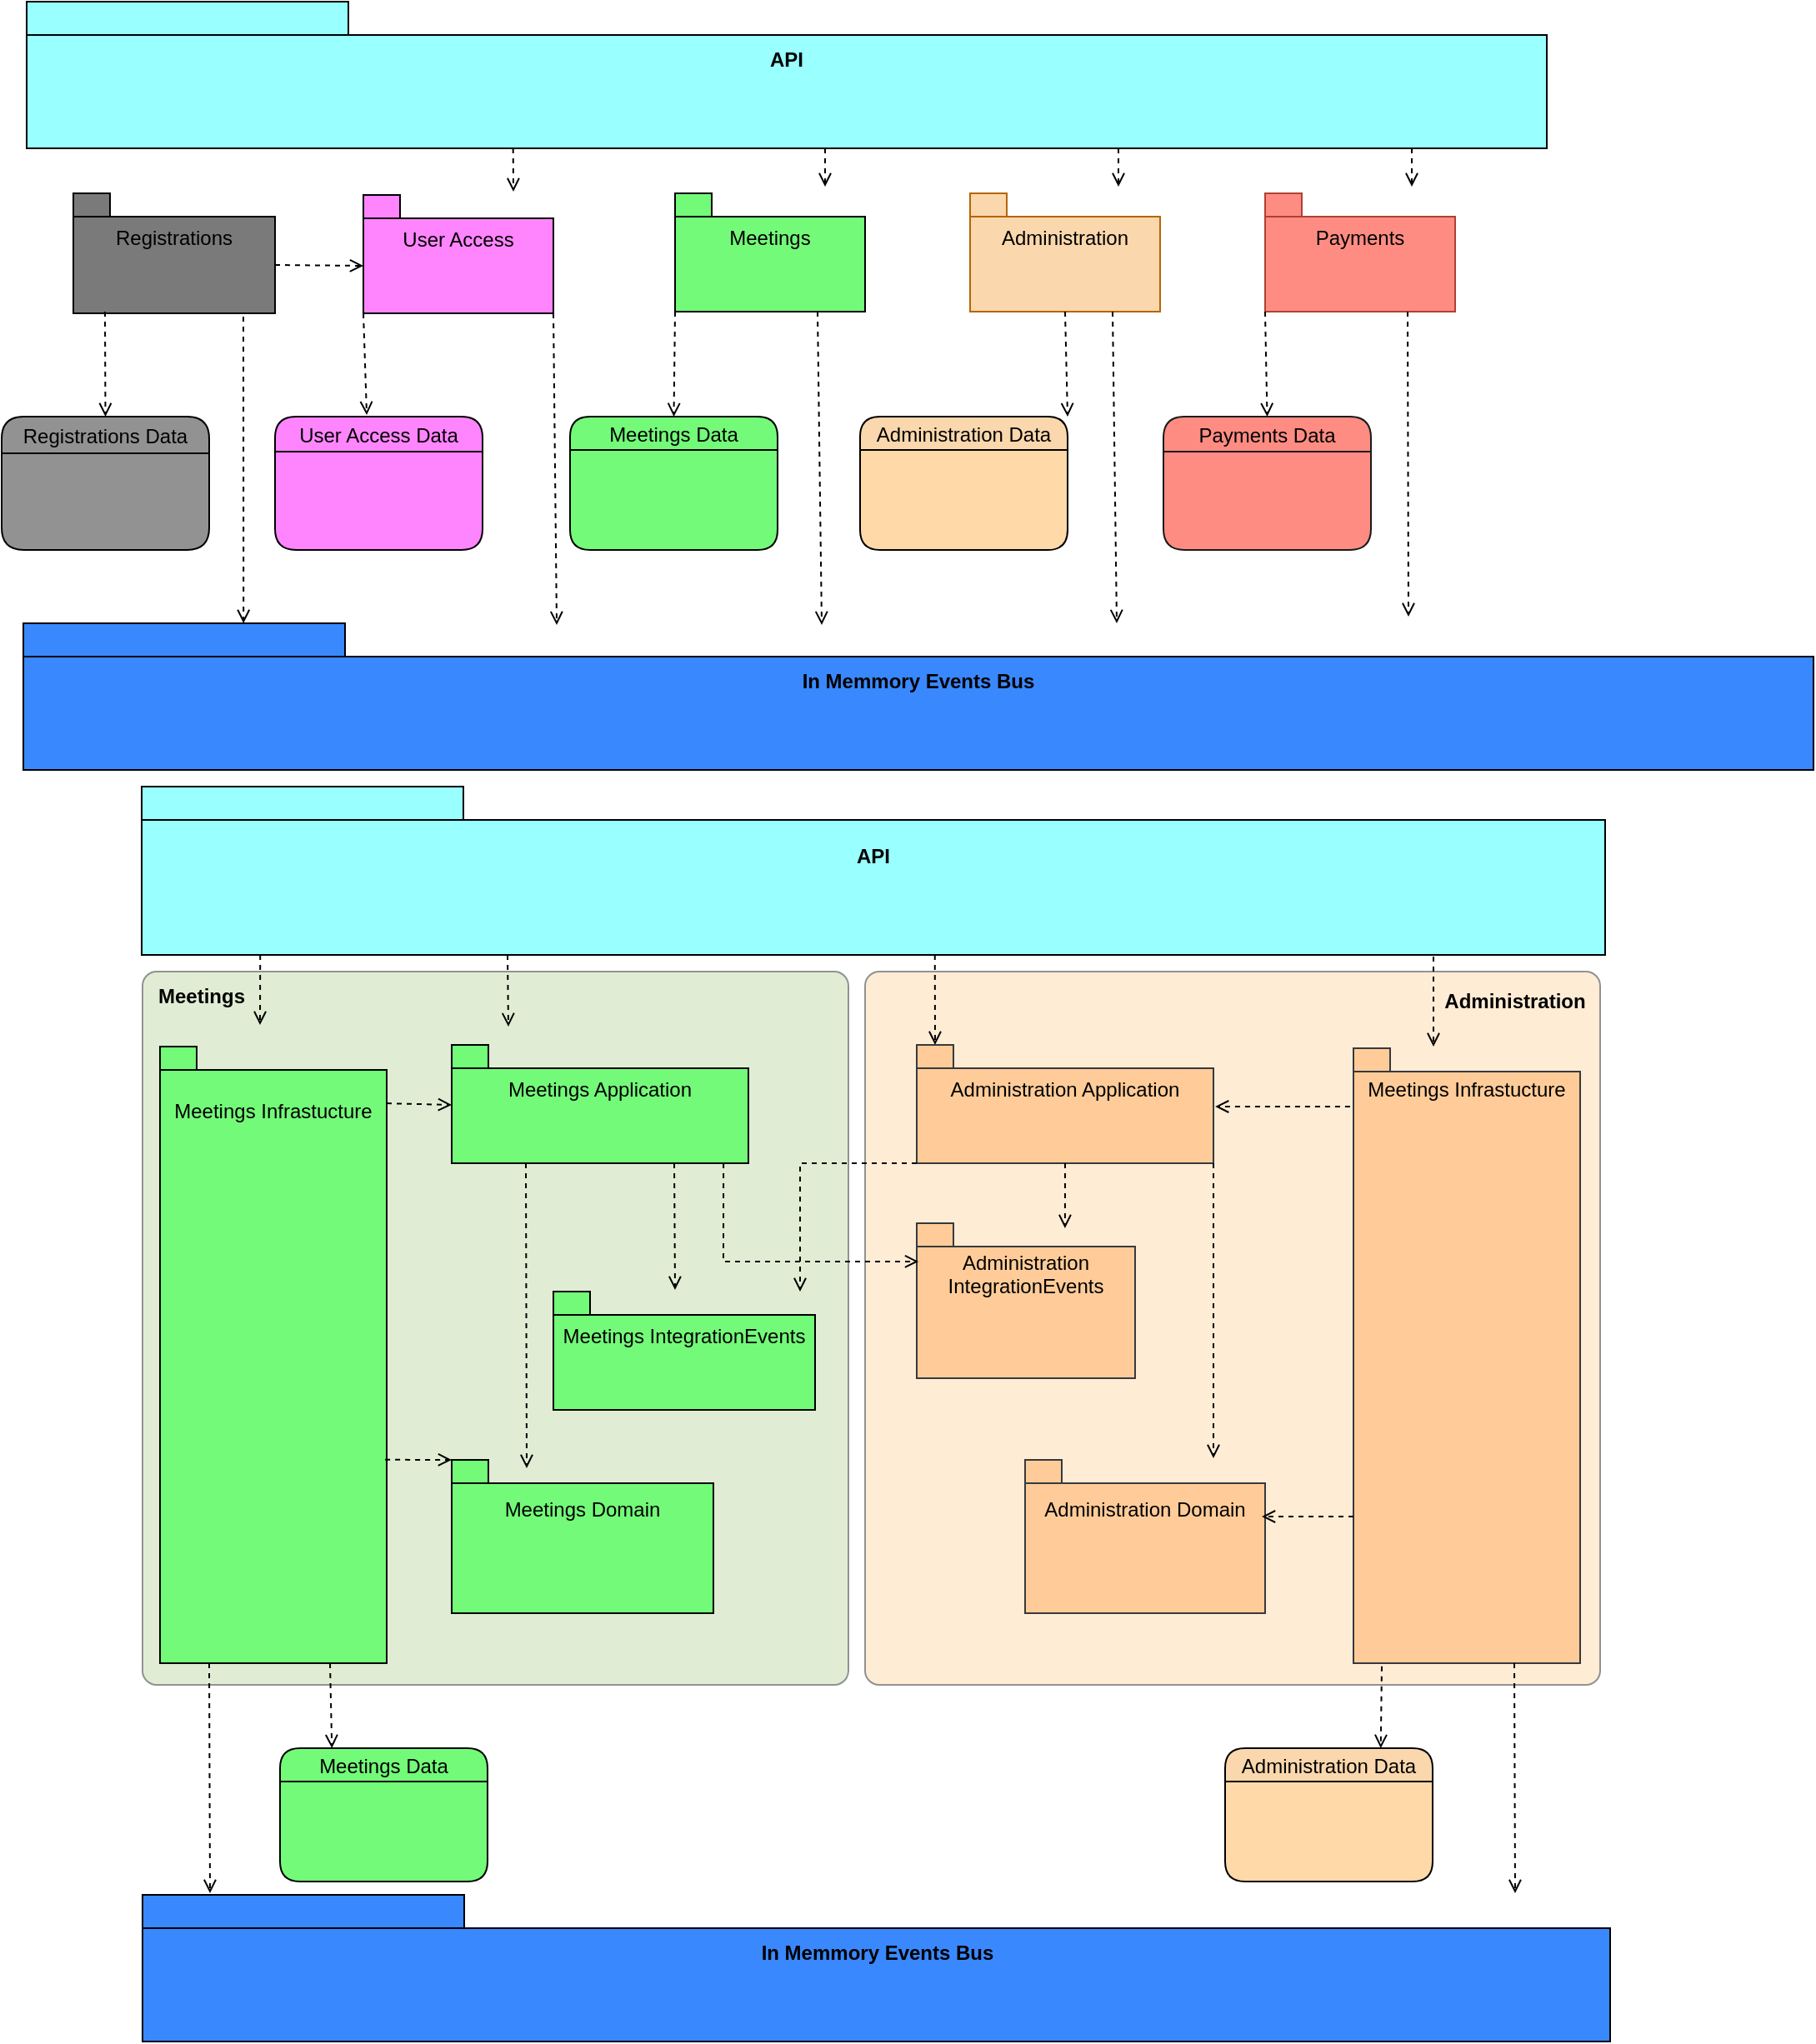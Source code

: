 <mxfile version="28.2.3">
  <diagram name="Trang-1" id="57jaZyN8p_-vunsk_cyo">
    <mxGraphModel dx="2292" dy="1304" grid="0" gridSize="10" guides="1" tooltips="1" connect="1" arrows="1" fold="1" page="0" pageScale="1" pageWidth="827" pageHeight="1169" math="0" shadow="0">
      <root>
        <mxCell id="0" />
        <mxCell id="1" parent="0" />
        <mxCell id="OKDadzuX-dXsfDj11l7Z-1" value="&lt;font&gt;API&lt;/font&gt;&lt;div&gt;&lt;font&gt;&lt;br&gt;&lt;/font&gt;&lt;/div&gt;&lt;div&gt;&lt;br&gt;&lt;/div&gt;" style="shape=folder;fontStyle=1;spacingTop=10;tabWidth=193;tabHeight=20;tabPosition=left;html=1;whiteSpace=wrap;fillColor=#99FFFF;" vertex="1" parent="1">
          <mxGeometry x="-17" y="71" width="912" height="88" as="geometry" />
        </mxCell>
        <mxCell id="OKDadzuX-dXsfDj11l7Z-2" value="&lt;span style=&quot;font-weight: normal;&quot;&gt;Registrations&lt;/span&gt;&lt;div&gt;&lt;span style=&quot;font-weight: normal;&quot;&gt;&lt;br&gt;&lt;/span&gt;&lt;div&gt;&lt;br&gt;&lt;/div&gt;&lt;/div&gt;" style="shape=folder;fontStyle=1;spacingTop=10;tabWidth=22;tabHeight=14;tabPosition=left;html=1;whiteSpace=wrap;fillColor=light-dark(#7a7a7a, #EDEDED);" vertex="1" parent="1">
          <mxGeometry x="11" y="186" width="121" height="72" as="geometry" />
        </mxCell>
        <mxCell id="OKDadzuX-dXsfDj11l7Z-3" value="&lt;div&gt;&lt;div&gt;&lt;span style=&quot;font-weight: 400;&quot;&gt;User Access&lt;/span&gt;&lt;/div&gt;&lt;/div&gt;&lt;div&gt;&lt;span style=&quot;font-weight: 400;&quot;&gt;&lt;br&gt;&lt;/span&gt;&lt;/div&gt;&lt;div&gt;&lt;span style=&quot;font-weight: 400;&quot;&gt;&lt;br&gt;&lt;/span&gt;&lt;/div&gt;" style="shape=folder;fontStyle=1;spacingTop=10;tabWidth=22;tabHeight=14;tabPosition=left;html=1;whiteSpace=wrap;fillColor=light-dark(#ff85ff, #ededed);" vertex="1" parent="1">
          <mxGeometry x="185" y="187" width="114" height="71" as="geometry" />
        </mxCell>
        <mxCell id="OKDadzuX-dXsfDj11l7Z-4" value="&lt;div&gt;&lt;div&gt;&lt;span style=&quot;font-weight: 400;&quot;&gt;Meetings&lt;/span&gt;&lt;/div&gt;&lt;/div&gt;&lt;div&gt;&lt;span style=&quot;font-weight: 400;&quot;&gt;&lt;br&gt;&lt;/span&gt;&lt;/div&gt;&lt;div&gt;&lt;span style=&quot;font-weight: 400;&quot;&gt;&lt;br&gt;&lt;/span&gt;&lt;/div&gt;" style="shape=folder;fontStyle=1;spacingTop=10;tabWidth=22;tabHeight=14;tabPosition=left;html=1;whiteSpace=wrap;fillColor=light-dark(#73fa79, #ededed);" vertex="1" parent="1">
          <mxGeometry x="372" y="186" width="114" height="71" as="geometry" />
        </mxCell>
        <mxCell id="OKDadzuX-dXsfDj11l7Z-5" value="&lt;div&gt;&lt;div&gt;&lt;span style=&quot;font-weight: 400;&quot;&gt;Administration&lt;/span&gt;&lt;/div&gt;&lt;/div&gt;&lt;div&gt;&lt;span style=&quot;font-weight: 400;&quot;&gt;&lt;br&gt;&lt;/span&gt;&lt;/div&gt;&lt;div&gt;&lt;span style=&quot;font-weight: 400;&quot;&gt;&lt;br&gt;&lt;/span&gt;&lt;/div&gt;" style="shape=folder;fontStyle=1;spacingTop=10;tabWidth=22;tabHeight=14;tabPosition=left;html=1;whiteSpace=wrap;fillColor=#fad7ac;strokeColor=#b46504;" vertex="1" parent="1">
          <mxGeometry x="549" y="186" width="114" height="71" as="geometry" />
        </mxCell>
        <mxCell id="OKDadzuX-dXsfDj11l7Z-6" value="&lt;span style=&quot;font-weight: 400;&quot;&gt;Payments&lt;/span&gt;&lt;div&gt;&lt;span style=&quot;font-weight: 400;&quot;&gt;&lt;br&gt;&lt;/span&gt;&lt;/div&gt;&lt;div&gt;&lt;span style=&quot;font-weight: 400;&quot;&gt;&lt;br&gt;&lt;/span&gt;&lt;/div&gt;" style="shape=folder;fontStyle=1;spacingTop=10;tabWidth=22;tabHeight=14;tabPosition=left;html=1;whiteSpace=wrap;fillColor=light-dark(#ff8c82, #9d4545);strokeColor=#ae4132;" vertex="1" parent="1">
          <mxGeometry x="726" y="186" width="114" height="71" as="geometry" />
        </mxCell>
        <mxCell id="OKDadzuX-dXsfDj11l7Z-17" value="Registrations Data" style="swimlane;fontStyle=0;align=center;verticalAlign=middle;childLayout=stackLayout;horizontal=1;startSize=22;horizontalStack=0;resizeParent=0;resizeLast=1;container=0;fontColor=#000000;collapsible=0;rounded=1;arcSize=20;strokeColor=light-dark(#000000,#FF9090);fillColor=light-dark(#929292, #6a6a6a);swimlaneFillColor=light-dark(#929292, #7f7f7f);dropTarget=0;" vertex="1" parent="1">
          <mxGeometry x="-32" y="320" width="124.5" height="80" as="geometry" />
        </mxCell>
        <mxCell id="OKDadzuX-dXsfDj11l7Z-21" value="User Access Data" style="swimlane;fontStyle=0;align=center;verticalAlign=middle;childLayout=stackLayout;horizontal=1;startSize=21;horizontalStack=0;resizeParent=0;resizeLast=1;container=0;fontColor=#000000;collapsible=0;rounded=1;arcSize=20;strokeColor=light-dark(#000000,#FF9090);fillColor=light-dark(#ff85ff, #6a6a6a);swimlaneFillColor=light-dark(#ff85ff, #7f7f7f);dropTarget=0;" vertex="1" parent="1">
          <mxGeometry x="132" y="320" width="124.5" height="80" as="geometry" />
        </mxCell>
        <mxCell id="OKDadzuX-dXsfDj11l7Z-22" value="Meetings Data" style="swimlane;fontStyle=0;align=center;verticalAlign=middle;childLayout=stackLayout;horizontal=1;startSize=20;horizontalStack=0;resizeParent=0;resizeLast=1;container=0;fontColor=#000000;collapsible=0;rounded=1;arcSize=20;strokeColor=light-dark(#000000,#FF9090);fillColor=light-dark(#73fa79, #6a6a6a);swimlaneFillColor=light-dark(#73fa79, #7f7f7f);dropTarget=0;" vertex="1" parent="1">
          <mxGeometry x="309" y="320" width="124.5" height="80" as="geometry" />
        </mxCell>
        <mxCell id="OKDadzuX-dXsfDj11l7Z-23" value="Administration Data" style="swimlane;fontStyle=0;align=center;verticalAlign=middle;childLayout=stackLayout;horizontal=1;startSize=20;horizontalStack=0;resizeParent=0;resizeLast=1;container=0;collapsible=0;rounded=1;arcSize=20;strokeColor=light-dark(#000000, #c98531);fillColor=#fad7ac;swimlaneFillColor=light-dark(#ffd9a8, #7f7f7f);dropTarget=0;" vertex="1" parent="1">
          <mxGeometry x="483" y="320" width="124.5" height="80" as="geometry" />
        </mxCell>
        <mxCell id="OKDadzuX-dXsfDj11l7Z-24" value="Payments Data" style="swimlane;fontStyle=0;align=center;verticalAlign=middle;childLayout=stackLayout;horizontal=1;startSize=21;horizontalStack=0;resizeParent=0;resizeLast=1;container=0;collapsible=0;rounded=1;arcSize=20;strokeColor=light-dark(#1A1A1A,#C98531);fillColor=light-dark(#ff8c82, #4b2d08);swimlaneFillColor=light-dark(#ff8c82, #7F7F7F);dropTarget=0;" vertex="1" parent="1">
          <mxGeometry x="665" y="320" width="124.5" height="80" as="geometry" />
        </mxCell>
        <mxCell id="OKDadzuX-dXsfDj11l7Z-25" value="" style="endArrow=open;html=1;rounded=0;exitX=0.32;exitY=1;exitDx=0;exitDy=0;exitPerimeter=0;dashed=1;endFill=0;" edge="1" parent="1" source="OKDadzuX-dXsfDj11l7Z-1">
          <mxGeometry width="50" height="50" relative="1" as="geometry">
            <mxPoint x="355" y="425" as="sourcePoint" />
            <mxPoint x="275" y="185" as="targetPoint" />
          </mxGeometry>
        </mxCell>
        <mxCell id="OKDadzuX-dXsfDj11l7Z-26" value="" style="endArrow=open;html=1;rounded=0;dashed=1;endFill=0;" edge="1" parent="1">
          <mxGeometry width="50" height="50" relative="1" as="geometry">
            <mxPoint x="462" y="159" as="sourcePoint" />
            <mxPoint x="462" y="182" as="targetPoint" />
          </mxGeometry>
        </mxCell>
        <mxCell id="OKDadzuX-dXsfDj11l7Z-27" value="" style="endArrow=open;html=1;rounded=0;dashed=1;endFill=0;" edge="1" parent="1">
          <mxGeometry width="50" height="50" relative="1" as="geometry">
            <mxPoint x="638" y="159" as="sourcePoint" />
            <mxPoint x="638" y="182" as="targetPoint" />
          </mxGeometry>
        </mxCell>
        <mxCell id="OKDadzuX-dXsfDj11l7Z-28" value="" style="endArrow=open;html=1;rounded=0;dashed=1;endFill=0;" edge="1" parent="1">
          <mxGeometry width="50" height="50" relative="1" as="geometry">
            <mxPoint x="814" y="159" as="sourcePoint" />
            <mxPoint x="814" y="182" as="targetPoint" />
          </mxGeometry>
        </mxCell>
        <mxCell id="OKDadzuX-dXsfDj11l7Z-29" value="" style="endArrow=open;html=1;rounded=0;exitX=0.157;exitY=0.986;exitDx=0;exitDy=0;exitPerimeter=0;dashed=1;endFill=0;entryX=0.5;entryY=0;entryDx=0;entryDy=0;" edge="1" parent="1" source="OKDadzuX-dXsfDj11l7Z-2" target="OKDadzuX-dXsfDj11l7Z-17">
          <mxGeometry width="50" height="50" relative="1" as="geometry">
            <mxPoint x="30" y="264" as="sourcePoint" />
            <mxPoint x="30" y="290" as="targetPoint" />
          </mxGeometry>
        </mxCell>
        <mxCell id="OKDadzuX-dXsfDj11l7Z-30" value="&lt;div&gt;In Memmory Events Bus&lt;/div&gt;&lt;div&gt;&lt;br&gt;&lt;/div&gt;&lt;div&gt;&lt;br&gt;&lt;/div&gt;" style="shape=folder;fontStyle=1;spacingTop=10;tabWidth=193;tabHeight=20;tabPosition=left;html=1;whiteSpace=wrap;fillColor=light-dark(#3a88fe, #003737);" vertex="1" parent="1">
          <mxGeometry x="-19" y="444" width="1074" height="88" as="geometry" />
        </mxCell>
        <mxCell id="OKDadzuX-dXsfDj11l7Z-31" value="" style="endArrow=open;html=1;rounded=0;exitX=0.157;exitY=0.986;exitDx=0;exitDy=0;exitPerimeter=0;dashed=1;endFill=0;entryX=0.123;entryY=0;entryDx=0;entryDy=0;entryPerimeter=0;" edge="1" parent="1" target="OKDadzuX-dXsfDj11l7Z-30">
          <mxGeometry width="50" height="50" relative="1" as="geometry">
            <mxPoint x="113" y="260" as="sourcePoint" />
            <mxPoint x="113" y="428" as="targetPoint" />
          </mxGeometry>
        </mxCell>
        <mxCell id="OKDadzuX-dXsfDj11l7Z-32" value="" style="endArrow=open;html=1;rounded=0;exitX=0;exitY=0;exitDx=121;exitDy=43;exitPerimeter=0;dashed=1;endFill=0;entryX=0;entryY=0;entryDx=0;entryDy=42.5;entryPerimeter=0;" edge="1" parent="1" source="OKDadzuX-dXsfDj11l7Z-2" target="OKDadzuX-dXsfDj11l7Z-3">
          <mxGeometry width="50" height="50" relative="1" as="geometry">
            <mxPoint x="157" y="217" as="sourcePoint" />
            <mxPoint x="157" y="243" as="targetPoint" />
          </mxGeometry>
        </mxCell>
        <mxCell id="OKDadzuX-dXsfDj11l7Z-33" value="" style="endArrow=open;html=1;rounded=0;exitX=0;exitY=0;exitDx=0;exitDy=71;exitPerimeter=0;dashed=1;endFill=0;entryX=0.442;entryY=-0.012;entryDx=0;entryDy=0;entryPerimeter=0;" edge="1" parent="1" source="OKDadzuX-dXsfDj11l7Z-3" target="OKDadzuX-dXsfDj11l7Z-21">
          <mxGeometry width="50" height="50" relative="1" as="geometry">
            <mxPoint x="309" y="230" as="sourcePoint" />
            <mxPoint x="372" y="230" as="targetPoint" />
          </mxGeometry>
        </mxCell>
        <mxCell id="OKDadzuX-dXsfDj11l7Z-34" value="" style="endArrow=open;html=1;rounded=0;exitX=0;exitY=0;exitDx=0;exitDy=71;exitPerimeter=0;dashed=1;endFill=0;entryX=0.5;entryY=0;entryDx=0;entryDy=0;" edge="1" parent="1" source="OKDadzuX-dXsfDj11l7Z-4" target="OKDadzuX-dXsfDj11l7Z-22">
          <mxGeometry width="50" height="50" relative="1" as="geometry">
            <mxPoint x="377" y="271" as="sourcePoint" />
            <mxPoint x="440" y="271" as="targetPoint" />
          </mxGeometry>
        </mxCell>
        <mxCell id="OKDadzuX-dXsfDj11l7Z-35" value="" style="endArrow=open;html=1;rounded=0;exitX=0;exitY=0;exitDx=114;exitDy=71;exitPerimeter=0;dashed=1;endFill=0;" edge="1" parent="1" source="OKDadzuX-dXsfDj11l7Z-3">
          <mxGeometry width="50" height="50" relative="1" as="geometry">
            <mxPoint x="308" y="258" as="sourcePoint" />
            <mxPoint x="301" y="445" as="targetPoint" />
          </mxGeometry>
        </mxCell>
        <mxCell id="OKDadzuX-dXsfDj11l7Z-36" value="" style="endArrow=open;html=1;rounded=0;exitX=0.75;exitY=1;exitDx=0;exitDy=0;exitPerimeter=0;dashed=1;endFill=0;" edge="1" parent="1" source="OKDadzuX-dXsfDj11l7Z-4">
          <mxGeometry width="50" height="50" relative="1" as="geometry">
            <mxPoint x="506" y="263" as="sourcePoint" />
            <mxPoint x="460" y="445" as="targetPoint" />
          </mxGeometry>
        </mxCell>
        <mxCell id="OKDadzuX-dXsfDj11l7Z-37" value="" style="endArrow=open;html=1;rounded=0;exitX=0.5;exitY=1;exitDx=0;exitDy=0;exitPerimeter=0;dashed=1;endFill=0;entryX=1;entryY=0;entryDx=0;entryDy=0;" edge="1" parent="1" source="OKDadzuX-dXsfDj11l7Z-5" target="OKDadzuX-dXsfDj11l7Z-23">
          <mxGeometry width="50" height="50" relative="1" as="geometry">
            <mxPoint x="595" y="262" as="sourcePoint" />
            <mxPoint x="594" y="325" as="targetPoint" />
          </mxGeometry>
        </mxCell>
        <mxCell id="OKDadzuX-dXsfDj11l7Z-38" value="" style="endArrow=open;html=1;rounded=0;exitX=0.75;exitY=1;exitDx=0;exitDy=0;exitPerimeter=0;dashed=1;endFill=0;" edge="1" parent="1" source="OKDadzuX-dXsfDj11l7Z-5">
          <mxGeometry width="50" height="50" relative="1" as="geometry">
            <mxPoint x="641" y="258" as="sourcePoint" />
            <mxPoint x="637" y="444" as="targetPoint" />
          </mxGeometry>
        </mxCell>
        <mxCell id="OKDadzuX-dXsfDj11l7Z-39" value="" style="endArrow=open;html=1;rounded=0;exitX=0;exitY=0;exitDx=0;exitDy=71;exitPerimeter=0;dashed=1;endFill=0;entryX=0.5;entryY=0;entryDx=0;entryDy=0;" edge="1" parent="1" source="OKDadzuX-dXsfDj11l7Z-6" target="OKDadzuX-dXsfDj11l7Z-24">
          <mxGeometry width="50" height="50" relative="1" as="geometry">
            <mxPoint x="726" y="258" as="sourcePoint" />
            <mxPoint x="728" y="321" as="targetPoint" />
          </mxGeometry>
        </mxCell>
        <mxCell id="OKDadzuX-dXsfDj11l7Z-40" value="" style="endArrow=open;html=1;rounded=0;exitX=0.75;exitY=1;exitDx=0;exitDy=0;exitPerimeter=0;dashed=1;endFill=0;" edge="1" parent="1" source="OKDadzuX-dXsfDj11l7Z-6">
          <mxGeometry width="50" height="50" relative="1" as="geometry">
            <mxPoint x="827" y="270" as="sourcePoint" />
            <mxPoint x="812" y="440" as="targetPoint" />
          </mxGeometry>
        </mxCell>
        <mxCell id="OKDadzuX-dXsfDj11l7Z-41" value="&lt;font&gt;API&lt;/font&gt;&lt;div&gt;&lt;font&gt;&lt;br&gt;&lt;/font&gt;&lt;/div&gt;&lt;div&gt;&lt;br&gt;&lt;/div&gt;" style="shape=folder;fontStyle=1;spacingTop=10;tabWidth=193;tabHeight=20;tabPosition=left;html=1;whiteSpace=wrap;fillColor=#99FFFF;" vertex="1" parent="1">
          <mxGeometry x="52" y="542" width="878" height="101" as="geometry" />
        </mxCell>
        <mxCell id="OKDadzuX-dXsfDj11l7Z-43" value="" style="rounded=1;whiteSpace=wrap;html=1;arcSize=2;fillColor=light-dark(#e0edd4, #1F2F1E);strokeColor=light-dark(#919191, #446e2c);" vertex="1" parent="1">
          <mxGeometry x="52.5" y="653" width="423.5" height="428" as="geometry" />
        </mxCell>
        <mxCell id="OKDadzuX-dXsfDj11l7Z-46" value="" style="rounded=1;whiteSpace=wrap;html=1;arcSize=2;fillColor=light-dark(#ffecd5, #5e3206);strokeColor=light-dark(#919191, #babdc0);" vertex="1" parent="1">
          <mxGeometry x="486" y="653" width="441" height="428" as="geometry" />
        </mxCell>
        <mxCell id="OKDadzuX-dXsfDj11l7Z-47" value="&lt;div&gt;&lt;div&gt;&lt;span style=&quot;font-weight: 400;&quot;&gt;Meetings Infrastucture&lt;/span&gt;&lt;/div&gt;&lt;/div&gt;&lt;div&gt;&lt;span style=&quot;font-weight: 400;&quot;&gt;&lt;br&gt;&lt;/span&gt;&lt;/div&gt;&lt;div&gt;&lt;span style=&quot;font-weight: 400;&quot;&gt;&lt;br&gt;&lt;/span&gt;&lt;/div&gt;&lt;div&gt;&lt;span style=&quot;font-weight: 400;&quot;&gt;&lt;br&gt;&lt;/span&gt;&lt;/div&gt;&lt;div&gt;&lt;span style=&quot;font-weight: 400;&quot;&gt;&lt;br&gt;&lt;/span&gt;&lt;/div&gt;&lt;div&gt;&lt;span style=&quot;font-weight: 400;&quot;&gt;&lt;br&gt;&lt;/span&gt;&lt;/div&gt;&lt;div&gt;&lt;span style=&quot;font-weight: 400;&quot;&gt;&lt;br&gt;&lt;/span&gt;&lt;/div&gt;&lt;div&gt;&lt;span style=&quot;font-weight: 400;&quot;&gt;&lt;br&gt;&lt;/span&gt;&lt;/div&gt;&lt;div&gt;&lt;span style=&quot;font-weight: 400;&quot;&gt;&lt;br&gt;&lt;/span&gt;&lt;/div&gt;&lt;div&gt;&lt;span style=&quot;font-weight: 400;&quot;&gt;&lt;br&gt;&lt;/span&gt;&lt;/div&gt;&lt;div&gt;&lt;span style=&quot;font-weight: 400;&quot;&gt;&lt;br&gt;&lt;/span&gt;&lt;/div&gt;&lt;div&gt;&lt;span style=&quot;font-weight: 400;&quot;&gt;&lt;br&gt;&lt;/span&gt;&lt;/div&gt;&lt;div&gt;&lt;span style=&quot;font-weight: 400;&quot;&gt;&lt;br&gt;&lt;/span&gt;&lt;/div&gt;&lt;div&gt;&lt;span style=&quot;font-weight: 400;&quot;&gt;&lt;br&gt;&lt;/span&gt;&lt;/div&gt;&lt;div&gt;&lt;span style=&quot;font-weight: 400;&quot;&gt;&lt;br&gt;&lt;/span&gt;&lt;/div&gt;&lt;div&gt;&lt;span style=&quot;font-weight: 400;&quot;&gt;&lt;br&gt;&lt;/span&gt;&lt;/div&gt;&lt;div&gt;&lt;span style=&quot;font-weight: 400;&quot;&gt;&lt;br&gt;&lt;/span&gt;&lt;/div&gt;&lt;div&gt;&lt;span style=&quot;font-weight: 400;&quot;&gt;&lt;br&gt;&lt;/span&gt;&lt;/div&gt;&lt;div&gt;&lt;span style=&quot;font-weight: 400;&quot;&gt;&lt;br&gt;&lt;/span&gt;&lt;/div&gt;&lt;div&gt;&lt;span style=&quot;font-weight: 400;&quot;&gt;&lt;br&gt;&lt;/span&gt;&lt;/div&gt;&lt;div&gt;&lt;span style=&quot;font-weight: 400;&quot;&gt;&lt;br&gt;&lt;/span&gt;&lt;/div&gt;&lt;div&gt;&lt;span style=&quot;font-weight: 400;&quot;&gt;&lt;br&gt;&lt;/span&gt;&lt;/div&gt;" style="shape=folder;fontStyle=1;spacingTop=10;tabWidth=22;tabHeight=14;tabPosition=left;html=1;whiteSpace=wrap;fillColor=light-dark(#73fa79, #ededed);" vertex="1" parent="1">
          <mxGeometry x="63" y="698" width="136" height="370" as="geometry" />
        </mxCell>
        <mxCell id="OKDadzuX-dXsfDj11l7Z-48" value="&lt;div&gt;&lt;div&gt;&lt;span style=&quot;font-weight: 400;&quot;&gt;Meetings Application&lt;/span&gt;&lt;/div&gt;&lt;/div&gt;&lt;div&gt;&lt;span style=&quot;font-weight: 400;&quot;&gt;&lt;br&gt;&lt;/span&gt;&lt;/div&gt;&lt;div&gt;&lt;span style=&quot;font-weight: 400;&quot;&gt;&lt;br&gt;&lt;/span&gt;&lt;/div&gt;" style="shape=folder;fontStyle=1;spacingTop=10;tabWidth=22;tabHeight=14;tabPosition=left;html=1;whiteSpace=wrap;fillColor=light-dark(#73fa79, #ededed);" vertex="1" parent="1">
          <mxGeometry x="238" y="697" width="178" height="71" as="geometry" />
        </mxCell>
        <mxCell id="OKDadzuX-dXsfDj11l7Z-49" value="" style="endArrow=open;html=1;rounded=0;exitX=1;exitY=0.092;exitDx=0;exitDy=0;exitPerimeter=0;dashed=1;endFill=0;" edge="1" parent="1" source="OKDadzuX-dXsfDj11l7Z-47">
          <mxGeometry width="50" height="50" relative="1" as="geometry">
            <mxPoint x="397" y="721" as="sourcePoint" />
            <mxPoint x="238" y="733" as="targetPoint" />
          </mxGeometry>
        </mxCell>
        <mxCell id="OKDadzuX-dXsfDj11l7Z-50" value="&lt;div&gt;&lt;div&gt;&lt;span style=&quot;font-weight: 400;&quot;&gt;Meetings IntegrationEvents&lt;/span&gt;&lt;/div&gt;&lt;/div&gt;&lt;div&gt;&lt;span style=&quot;font-weight: 400;&quot;&gt;&lt;br&gt;&lt;/span&gt;&lt;/div&gt;&lt;div&gt;&lt;span style=&quot;font-weight: 400;&quot;&gt;&lt;br&gt;&lt;/span&gt;&lt;/div&gt;" style="shape=folder;fontStyle=1;spacingTop=10;tabWidth=22;tabHeight=14;tabPosition=left;html=1;whiteSpace=wrap;fillColor=light-dark(#73fa79, #ededed);" vertex="1" parent="1">
          <mxGeometry x="299" y="845" width="157" height="71" as="geometry" />
        </mxCell>
        <mxCell id="OKDadzuX-dXsfDj11l7Z-51" value="&lt;div&gt;&lt;div&gt;&lt;span style=&quot;font-weight: 400;&quot;&gt;Meetings Domain&lt;/span&gt;&lt;/div&gt;&lt;/div&gt;&lt;div&gt;&lt;span style=&quot;font-weight: 400;&quot;&gt;&lt;br&gt;&lt;/span&gt;&lt;/div&gt;&lt;div&gt;&lt;span style=&quot;font-weight: 400;&quot;&gt;&lt;br&gt;&lt;/span&gt;&lt;/div&gt;&lt;div&gt;&lt;span style=&quot;font-weight: 400;&quot;&gt;&lt;br&gt;&lt;/span&gt;&lt;/div&gt;" style="shape=folder;fontStyle=1;spacingTop=10;tabWidth=22;tabHeight=14;tabPosition=left;html=1;whiteSpace=wrap;fillColor=light-dark(#73fa79, #ededed);" vertex="1" parent="1">
          <mxGeometry x="238" y="946" width="157" height="92" as="geometry" />
        </mxCell>
        <mxCell id="OKDadzuX-dXsfDj11l7Z-52" value="Meetings Data" style="swimlane;fontStyle=0;align=center;verticalAlign=middle;childLayout=stackLayout;horizontal=1;startSize=20;horizontalStack=0;resizeParent=0;resizeLast=1;container=0;fontColor=#000000;collapsible=0;rounded=1;arcSize=20;strokeColor=light-dark(#000000,#FF9090);fillColor=light-dark(#73fa79, #6a6a6a);swimlaneFillColor=light-dark(#73fa79, #7f7f7f);dropTarget=0;" vertex="1" parent="1">
          <mxGeometry x="135" y="1119" width="124.5" height="80" as="geometry" />
        </mxCell>
        <mxCell id="OKDadzuX-dXsfDj11l7Z-53" value="&lt;div&gt;&lt;div&gt;&lt;span style=&quot;font-weight: 400;&quot;&gt;Administration Application&lt;/span&gt;&lt;/div&gt;&lt;/div&gt;&lt;div&gt;&lt;span style=&quot;font-weight: 400;&quot;&gt;&lt;br&gt;&lt;/span&gt;&lt;/div&gt;&lt;div&gt;&lt;span style=&quot;font-weight: 400;&quot;&gt;&lt;br&gt;&lt;/span&gt;&lt;/div&gt;" style="shape=folder;fontStyle=1;spacingTop=10;tabWidth=22;tabHeight=14;tabPosition=left;html=1;whiteSpace=wrap;fillColor=#ffcc99;strokeColor=#36393d;" vertex="1" parent="1">
          <mxGeometry x="517" y="697" width="178" height="71" as="geometry" />
        </mxCell>
        <mxCell id="OKDadzuX-dXsfDj11l7Z-54" value="&lt;div&gt;&lt;div&gt;&lt;span style=&quot;font-weight: 400;&quot;&gt;&lt;br&gt;&lt;/span&gt;&lt;/div&gt;&lt;div&gt;&lt;span style=&quot;font-weight: 400;&quot;&gt;Administration Integration&lt;/span&gt;&lt;span style=&quot;font-weight: 400;&quot;&gt;Events&lt;/span&gt;&lt;/div&gt;&lt;/div&gt;&lt;div&gt;&lt;span style=&quot;font-weight: 400;&quot;&gt;&lt;br&gt;&lt;/span&gt;&lt;/div&gt;&lt;div&gt;&lt;span style=&quot;font-weight: 400;&quot;&gt;&lt;br&gt;&lt;/span&gt;&lt;/div&gt;&lt;div&gt;&lt;span style=&quot;font-weight: 400;&quot;&gt;&lt;br&gt;&lt;/span&gt;&lt;/div&gt;&lt;div&gt;&lt;span style=&quot;font-weight: 400;&quot;&gt;&lt;br&gt;&lt;/span&gt;&lt;/div&gt;" style="shape=folder;fontStyle=1;spacingTop=10;tabWidth=22;tabHeight=14;tabPosition=left;html=1;whiteSpace=wrap;fillColor=#ffcc99;strokeColor=#36393d;" vertex="1" parent="1">
          <mxGeometry x="517" y="804" width="131" height="93" as="geometry" />
        </mxCell>
        <mxCell id="OKDadzuX-dXsfDj11l7Z-57" value="&lt;div&gt;&lt;div&gt;&lt;span style=&quot;font-weight: 400;&quot;&gt;Administration Domain&lt;/span&gt;&lt;/div&gt;&lt;/div&gt;&lt;div&gt;&lt;span style=&quot;font-weight: 400;&quot;&gt;&lt;br&gt;&lt;/span&gt;&lt;/div&gt;&lt;div&gt;&lt;span style=&quot;font-weight: 400;&quot;&gt;&lt;br&gt;&lt;/span&gt;&lt;/div&gt;&lt;div&gt;&lt;span style=&quot;font-weight: 400;&quot;&gt;&lt;br&gt;&lt;/span&gt;&lt;/div&gt;" style="shape=folder;fontStyle=1;spacingTop=10;tabWidth=22;tabHeight=14;tabPosition=left;html=1;whiteSpace=wrap;fillColor=#ffcc99;strokeColor=#36393d;" vertex="1" parent="1">
          <mxGeometry x="582" y="946" width="144" height="92" as="geometry" />
        </mxCell>
        <mxCell id="OKDadzuX-dXsfDj11l7Z-58" value="&lt;div&gt;&lt;div&gt;&lt;span style=&quot;font-weight: 400;&quot;&gt;Meetings Infrastucture&lt;/span&gt;&lt;/div&gt;&lt;/div&gt;&lt;div&gt;&lt;span style=&quot;font-weight: 400;&quot;&gt;&lt;br&gt;&lt;/span&gt;&lt;/div&gt;&lt;div&gt;&lt;span style=&quot;font-weight: 400;&quot;&gt;&lt;br&gt;&lt;/span&gt;&lt;/div&gt;&lt;div&gt;&lt;span style=&quot;font-weight: 400;&quot;&gt;&lt;br&gt;&lt;/span&gt;&lt;/div&gt;&lt;div&gt;&lt;span style=&quot;font-weight: 400;&quot;&gt;&lt;br&gt;&lt;/span&gt;&lt;/div&gt;&lt;div&gt;&lt;span style=&quot;font-weight: 400;&quot;&gt;&lt;br&gt;&lt;/span&gt;&lt;/div&gt;&lt;div&gt;&lt;span style=&quot;font-weight: 400;&quot;&gt;&lt;br&gt;&lt;/span&gt;&lt;/div&gt;&lt;div&gt;&lt;span style=&quot;font-weight: 400;&quot;&gt;&lt;br&gt;&lt;/span&gt;&lt;/div&gt;&lt;div&gt;&lt;span style=&quot;font-weight: 400;&quot;&gt;&lt;br&gt;&lt;/span&gt;&lt;/div&gt;&lt;div&gt;&lt;span style=&quot;font-weight: 400;&quot;&gt;&lt;br&gt;&lt;/span&gt;&lt;/div&gt;&lt;div&gt;&lt;span style=&quot;font-weight: 400;&quot;&gt;&lt;br&gt;&lt;/span&gt;&lt;/div&gt;&lt;div&gt;&lt;span style=&quot;font-weight: 400;&quot;&gt;&lt;br&gt;&lt;/span&gt;&lt;/div&gt;&lt;div&gt;&lt;span style=&quot;font-weight: 400;&quot;&gt;&lt;br&gt;&lt;/span&gt;&lt;/div&gt;&lt;div&gt;&lt;span style=&quot;font-weight: 400;&quot;&gt;&lt;br&gt;&lt;/span&gt;&lt;/div&gt;&lt;div&gt;&lt;span style=&quot;font-weight: 400;&quot;&gt;&lt;br&gt;&lt;/span&gt;&lt;/div&gt;&lt;div&gt;&lt;span style=&quot;font-weight: 400;&quot;&gt;&lt;br&gt;&lt;/span&gt;&lt;/div&gt;&lt;div&gt;&lt;span style=&quot;font-weight: 400;&quot;&gt;&lt;br&gt;&lt;/span&gt;&lt;/div&gt;&lt;div&gt;&lt;span style=&quot;font-weight: 400;&quot;&gt;&lt;br&gt;&lt;/span&gt;&lt;/div&gt;&lt;div&gt;&lt;span style=&quot;font-weight: 400;&quot;&gt;&lt;br&gt;&lt;/span&gt;&lt;/div&gt;&lt;div&gt;&lt;span style=&quot;font-weight: 400;&quot;&gt;&lt;br&gt;&lt;/span&gt;&lt;/div&gt;&lt;div&gt;&lt;span style=&quot;font-weight: 400;&quot;&gt;&lt;br&gt;&lt;/span&gt;&lt;/div&gt;&lt;div&gt;&lt;span style=&quot;font-weight: 400;&quot;&gt;&lt;br&gt;&lt;/span&gt;&lt;/div&gt;&lt;div&gt;&lt;span style=&quot;font-weight: 400;&quot;&gt;&lt;br&gt;&lt;/span&gt;&lt;/div&gt;&lt;div&gt;&lt;span style=&quot;font-weight: 400;&quot;&gt;&lt;br&gt;&lt;/span&gt;&lt;/div&gt;" style="shape=folder;fontStyle=1;spacingTop=10;tabWidth=22;tabHeight=14;tabPosition=left;html=1;whiteSpace=wrap;fillColor=#ffcc99;strokeColor=#36393d;" vertex="1" parent="1">
          <mxGeometry x="779" y="699" width="136" height="369" as="geometry" />
        </mxCell>
        <mxCell id="OKDadzuX-dXsfDj11l7Z-59" value="&lt;b&gt;Meetings&lt;/b&gt;" style="text;html=1;align=center;verticalAlign=middle;whiteSpace=wrap;rounded=0;" vertex="1" parent="1">
          <mxGeometry x="58" y="653" width="60" height="30" as="geometry" />
        </mxCell>
        <mxCell id="OKDadzuX-dXsfDj11l7Z-60" value="" style="endArrow=open;html=1;rounded=0;exitX=0.25;exitY=1;exitDx=0;exitDy=0;exitPerimeter=0;dashed=1;endFill=0;" edge="1" parent="1" source="OKDadzuX-dXsfDj11l7Z-48">
          <mxGeometry width="50" height="50" relative="1" as="geometry">
            <mxPoint x="209" y="742" as="sourcePoint" />
            <mxPoint x="283" y="951" as="targetPoint" />
          </mxGeometry>
        </mxCell>
        <mxCell id="OKDadzuX-dXsfDj11l7Z-61" value="" style="endArrow=open;html=1;rounded=0;exitX=0.993;exitY=0.67;exitDx=0;exitDy=0;exitPerimeter=0;dashed=1;endFill=0;entryX=0;entryY=0;entryDx=0;entryDy=0;entryPerimeter=0;" edge="1" parent="1" source="OKDadzuX-dXsfDj11l7Z-47" target="OKDadzuX-dXsfDj11l7Z-51">
          <mxGeometry width="50" height="50" relative="1" as="geometry">
            <mxPoint x="209" y="742" as="sourcePoint" />
            <mxPoint x="248" y="743" as="targetPoint" />
          </mxGeometry>
        </mxCell>
        <mxCell id="OKDadzuX-dXsfDj11l7Z-62" value="" style="endArrow=open;html=1;rounded=0;exitX=0.081;exitY=1;exitDx=0;exitDy=0;exitPerimeter=0;dashed=1;endFill=0;" edge="1" parent="1" source="OKDadzuX-dXsfDj11l7Z-41">
          <mxGeometry width="50" height="50" relative="1" as="geometry">
            <mxPoint x="209" y="742" as="sourcePoint" />
            <mxPoint x="123" y="685" as="targetPoint" />
          </mxGeometry>
        </mxCell>
        <mxCell id="OKDadzuX-dXsfDj11l7Z-63" value="" style="endArrow=open;html=1;rounded=0;exitX=0.25;exitY=1;exitDx=0;exitDy=0;exitPerimeter=0;dashed=1;endFill=0;" edge="1" parent="1" source="OKDadzuX-dXsfDj11l7Z-41">
          <mxGeometry width="50" height="50" relative="1" as="geometry">
            <mxPoint x="279" y="645" as="sourcePoint" />
            <mxPoint x="272" y="686" as="targetPoint" />
          </mxGeometry>
        </mxCell>
        <mxCell id="OKDadzuX-dXsfDj11l7Z-64" value="" style="endArrow=open;html=1;rounded=0;exitX=0.75;exitY=1;exitDx=0;exitDy=0;exitPerimeter=0;dashed=1;endFill=0;" edge="1" parent="1" source="OKDadzuX-dXsfDj11l7Z-48">
          <mxGeometry width="50" height="50" relative="1" as="geometry">
            <mxPoint x="361" y="778" as="sourcePoint" />
            <mxPoint x="372" y="844" as="targetPoint" />
          </mxGeometry>
        </mxCell>
        <mxCell id="OKDadzuX-dXsfDj11l7Z-65" value="" style="endArrow=open;html=1;rounded=0;exitX=0.916;exitY=1;exitDx=0;exitDy=0;exitPerimeter=0;dashed=1;endFill=0;edgeStyle=orthogonalEdgeStyle;entryX=0.008;entryY=0.247;entryDx=0;entryDy=0;entryPerimeter=0;" edge="1" parent="1" source="OKDadzuX-dXsfDj11l7Z-48" target="OKDadzuX-dXsfDj11l7Z-54">
          <mxGeometry width="50" height="50" relative="1" as="geometry">
            <mxPoint x="382" y="778" as="sourcePoint" />
            <mxPoint x="382" y="854" as="targetPoint" />
          </mxGeometry>
        </mxCell>
        <mxCell id="OKDadzuX-dXsfDj11l7Z-66" value="" style="endArrow=open;html=1;rounded=0;exitX=0;exitY=0;exitDx=0;exitDy=71;exitPerimeter=0;dashed=1;endFill=0;edgeStyle=orthogonalEdgeStyle;" edge="1" parent="1" source="OKDadzuX-dXsfDj11l7Z-53">
          <mxGeometry width="50" height="50" relative="1" as="geometry">
            <mxPoint x="490.5" y="780" as="sourcePoint" />
            <mxPoint x="447" y="845" as="targetPoint" />
            <Array as="points">
              <mxPoint x="447" y="768" />
            </Array>
          </mxGeometry>
        </mxCell>
        <mxCell id="OKDadzuX-dXsfDj11l7Z-67" value="" style="endArrow=open;html=1;rounded=0;exitX=0.5;exitY=1;exitDx=0;exitDy=0;exitPerimeter=0;dashed=1;endFill=0;entryX=0.679;entryY=0.032;entryDx=0;entryDy=0;entryPerimeter=0;" edge="1" parent="1" source="OKDadzuX-dXsfDj11l7Z-53" target="OKDadzuX-dXsfDj11l7Z-54">
          <mxGeometry width="50" height="50" relative="1" as="geometry">
            <mxPoint x="382" y="778" as="sourcePoint" />
            <mxPoint x="382" y="854" as="targetPoint" />
          </mxGeometry>
        </mxCell>
        <mxCell id="OKDadzuX-dXsfDj11l7Z-68" value="" style="endArrow=open;html=1;rounded=0;exitX=0;exitY=0;exitDx=178;exitDy=71;exitPerimeter=0;dashed=1;endFill=0;" edge="1" parent="1" source="OKDadzuX-dXsfDj11l7Z-53">
          <mxGeometry width="50" height="50" relative="1" as="geometry">
            <mxPoint x="293" y="778" as="sourcePoint" />
            <mxPoint x="695" y="945" as="targetPoint" />
          </mxGeometry>
        </mxCell>
        <mxCell id="OKDadzuX-dXsfDj11l7Z-69" value="" style="endArrow=open;html=1;rounded=0;exitX=-0.015;exitY=0.095;exitDx=0;exitDy=0;exitPerimeter=0;dashed=1;endFill=0;entryX=1.006;entryY=0.521;entryDx=0;entryDy=0;entryPerimeter=0;" edge="1" parent="1" source="OKDadzuX-dXsfDj11l7Z-58" target="OKDadzuX-dXsfDj11l7Z-53">
          <mxGeometry width="50" height="50" relative="1" as="geometry">
            <mxPoint x="382" y="778" as="sourcePoint" />
            <mxPoint x="382" y="854" as="targetPoint" />
          </mxGeometry>
        </mxCell>
        <mxCell id="OKDadzuX-dXsfDj11l7Z-70" value="" style="endArrow=open;html=1;rounded=0;exitX=0;exitY=0;exitDx=0;exitDy=281;exitPerimeter=0;dashed=1;endFill=0;" edge="1" parent="1" source="OKDadzuX-dXsfDj11l7Z-58">
          <mxGeometry width="50" height="50" relative="1" as="geometry">
            <mxPoint x="772" y="991.5" as="sourcePoint" />
            <mxPoint x="724" y="980" as="targetPoint" />
          </mxGeometry>
        </mxCell>
        <mxCell id="OKDadzuX-dXsfDj11l7Z-71" value="" style="endArrow=open;html=1;rounded=0;exitX=0.542;exitY=1;exitDx=0;exitDy=0;exitPerimeter=0;dashed=1;endFill=0;entryX=0;entryY=0;entryDx=11;entryDy=0;entryPerimeter=0;" edge="1" parent="1" source="OKDadzuX-dXsfDj11l7Z-41" target="OKDadzuX-dXsfDj11l7Z-53">
          <mxGeometry width="50" height="50" relative="1" as="geometry">
            <mxPoint x="528" y="649" as="sourcePoint" />
            <mxPoint x="528" y="692" as="targetPoint" />
          </mxGeometry>
        </mxCell>
        <mxCell id="OKDadzuX-dXsfDj11l7Z-72" value="" style="endArrow=open;html=1;rounded=0;exitX=0.542;exitY=1;exitDx=0;exitDy=0;exitPerimeter=0;dashed=1;endFill=0;entryX=0;entryY=0;entryDx=11;entryDy=0;entryPerimeter=0;" edge="1" parent="1">
          <mxGeometry width="50" height="50" relative="1" as="geometry">
            <mxPoint x="827" y="644" as="sourcePoint" />
            <mxPoint x="827" y="698" as="targetPoint" />
          </mxGeometry>
        </mxCell>
        <mxCell id="OKDadzuX-dXsfDj11l7Z-73" value="&lt;b&gt;Administration&lt;/b&gt;" style="text;html=1;align=center;verticalAlign=middle;whiteSpace=wrap;rounded=0;" vertex="1" parent="1">
          <mxGeometry x="846" y="656" width="60" height="30" as="geometry" />
        </mxCell>
        <mxCell id="OKDadzuX-dXsfDj11l7Z-74" value="Administration Data" style="swimlane;fontStyle=0;align=center;verticalAlign=middle;childLayout=stackLayout;horizontal=1;startSize=20;horizontalStack=0;resizeParent=0;resizeLast=1;container=0;collapsible=0;rounded=1;arcSize=20;strokeColor=light-dark(#000000, #c98531);fillColor=#fad7ac;swimlaneFillColor=light-dark(#ffd9a8, #7f7f7f);dropTarget=0;" vertex="1" parent="1">
          <mxGeometry x="702" y="1119" width="124.5" height="80" as="geometry" />
        </mxCell>
        <mxCell id="OKDadzuX-dXsfDj11l7Z-75" value="" style="endArrow=open;html=1;rounded=0;exitX=0.125;exitY=1.005;exitDx=0;exitDy=0;exitPerimeter=0;dashed=1;endFill=0;entryX=0.75;entryY=0;entryDx=0;entryDy=0;" edge="1" parent="1" source="OKDadzuX-dXsfDj11l7Z-58" target="OKDadzuX-dXsfDj11l7Z-74">
          <mxGeometry width="50" height="50" relative="1" as="geometry">
            <mxPoint x="796" y="1068" as="sourcePoint" />
            <mxPoint x="796" y="1122" as="targetPoint" />
          </mxGeometry>
        </mxCell>
        <mxCell id="OKDadzuX-dXsfDj11l7Z-76" value="" style="endArrow=open;html=1;rounded=0;exitX=0.542;exitY=1;exitDx=0;exitDy=0;exitPerimeter=0;dashed=1;endFill=0;" edge="1" parent="1">
          <mxGeometry width="50" height="50" relative="1" as="geometry">
            <mxPoint x="875.5" y="1068" as="sourcePoint" />
            <mxPoint x="876" y="1206" as="targetPoint" />
          </mxGeometry>
        </mxCell>
        <mxCell id="OKDadzuX-dXsfDj11l7Z-77" value="" style="endArrow=open;html=1;rounded=0;exitX=0.75;exitY=1;exitDx=0;exitDy=0;exitPerimeter=0;dashed=1;endFill=0;entryX=0.25;entryY=0;entryDx=0;entryDy=0;" edge="1" parent="1" source="OKDadzuX-dXsfDj11l7Z-47" target="OKDadzuX-dXsfDj11l7Z-52">
          <mxGeometry width="50" height="50" relative="1" as="geometry">
            <mxPoint x="161" y="1068" as="sourcePoint" />
            <mxPoint x="160" y="1117" as="targetPoint" />
          </mxGeometry>
        </mxCell>
        <mxCell id="OKDadzuX-dXsfDj11l7Z-78" value="" style="endArrow=open;html=1;rounded=0;exitX=0.542;exitY=1;exitDx=0;exitDy=0;exitPerimeter=0;dashed=1;endFill=0;" edge="1" parent="1">
          <mxGeometry width="50" height="50" relative="1" as="geometry">
            <mxPoint x="92.5" y="1068" as="sourcePoint" />
            <mxPoint x="93" y="1206" as="targetPoint" />
          </mxGeometry>
        </mxCell>
        <mxCell id="OKDadzuX-dXsfDj11l7Z-79" value="&lt;div&gt;In Memmory Events Bus&lt;/div&gt;&lt;div&gt;&lt;br&gt;&lt;/div&gt;&lt;div&gt;&lt;br&gt;&lt;/div&gt;" style="shape=folder;fontStyle=1;spacingTop=10;tabWidth=193;tabHeight=20;tabPosition=left;html=1;whiteSpace=wrap;fillColor=light-dark(#3a88fe, #003737);" vertex="1" parent="1">
          <mxGeometry x="52.5" y="1207" width="880.5" height="88" as="geometry" />
        </mxCell>
      </root>
    </mxGraphModel>
  </diagram>
</mxfile>

